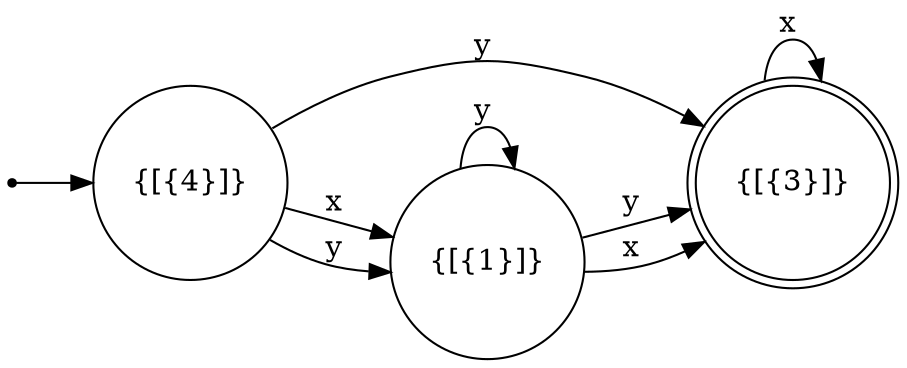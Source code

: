 digraph MealyAutomate {
rankdir=LR;
size=8.5;
    node [shape = point]; qinit;
node [shape = circle];
    qinit -> "{[{4}]}";
"{[{3}]}" [shape = doublecircle];
    "{[{1}]}" -> "{[{3}]}" [label="y "];
    "{[{1}]}" -> "{[{1}]}" [label="y "];
    "{[{4}]}" -> "{[{1}]}" [label="x "];
    "{[{1}]}" -> "{[{3}]}" [label="x "];
    "{[{4}]}" -> "{[{1}]}" [label="y "];
    "{[{4}]}" -> "{[{3}]}" [label="y "];
    "{[{3}]}" -> "{[{3}]}" [label="x "];
}
